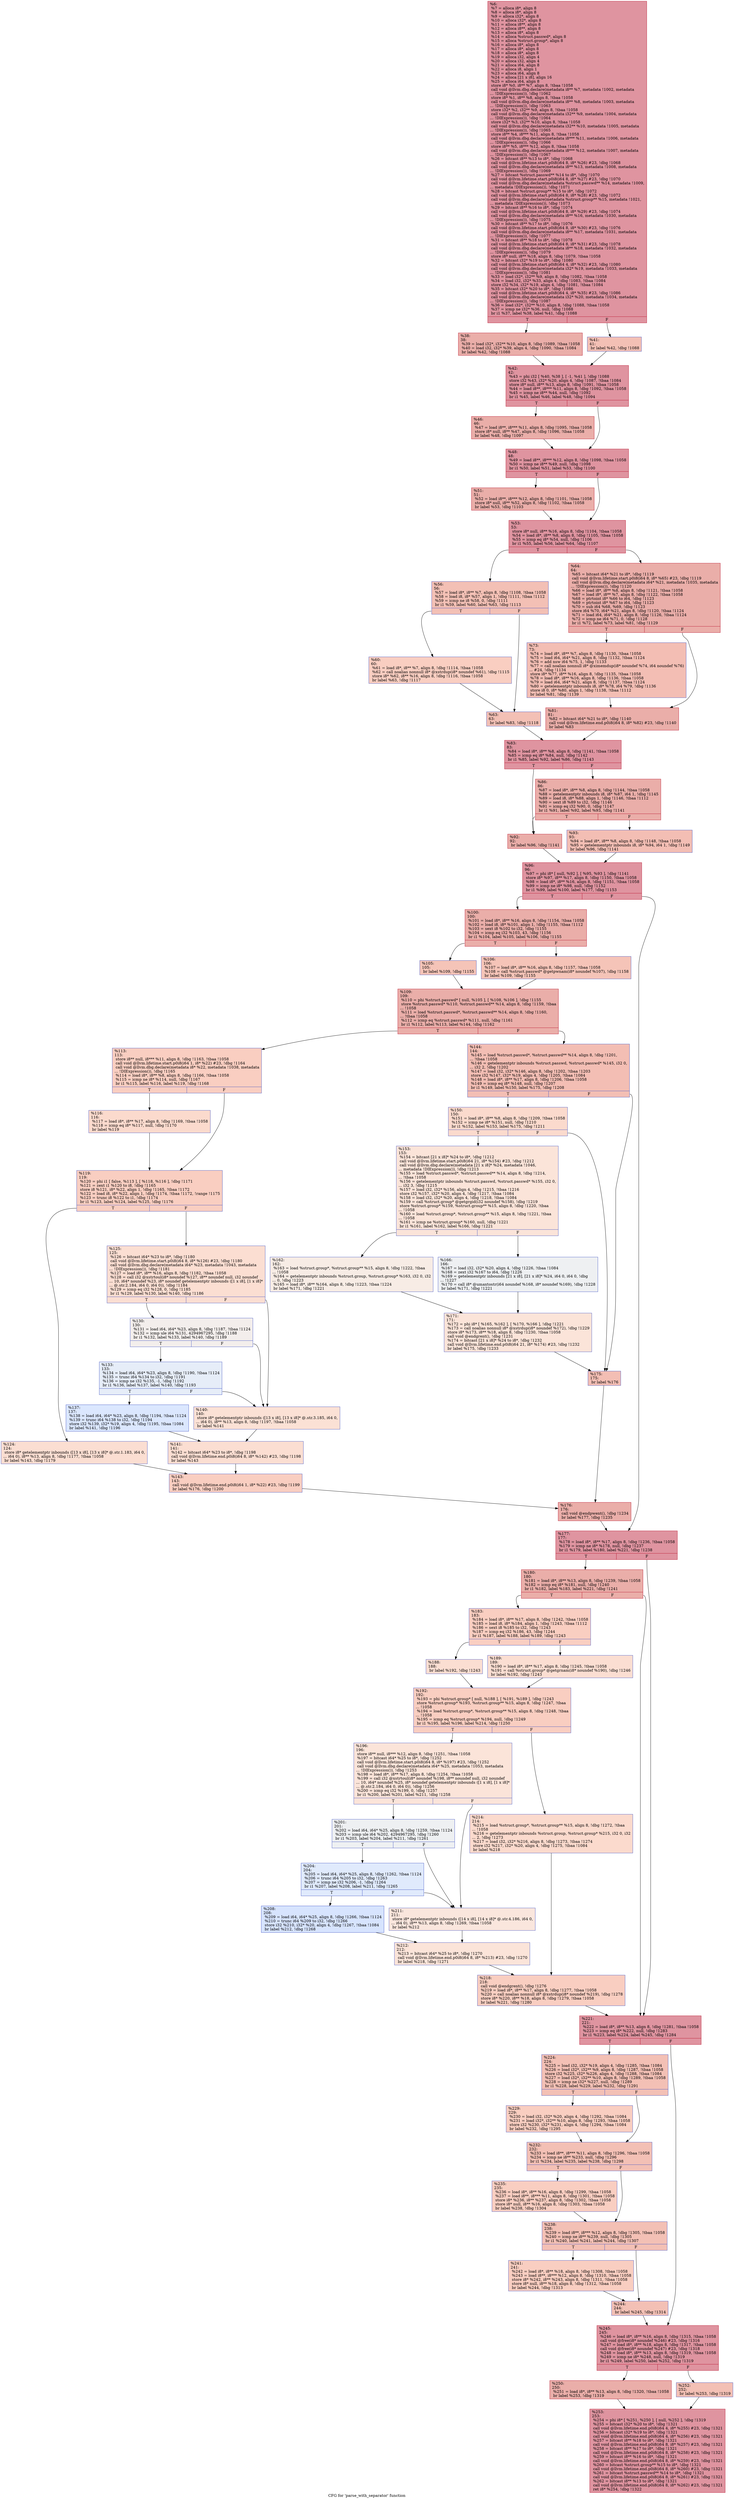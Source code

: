digraph "CFG for 'parse_with_separator' function" {
	label="CFG for 'parse_with_separator' function";

	Node0x231b020 [shape=record,color="#b70d28ff", style=filled, fillcolor="#b70d2870",label="{%6:\l  %7 = alloca i8*, align 8\l  %8 = alloca i8*, align 8\l  %9 = alloca i32*, align 8\l  %10 = alloca i32*, align 8\l  %11 = alloca i8**, align 8\l  %12 = alloca i8**, align 8\l  %13 = alloca i8*, align 8\l  %14 = alloca %struct.passwd*, align 8\l  %15 = alloca %struct.group*, align 8\l  %16 = alloca i8*, align 8\l  %17 = alloca i8*, align 8\l  %18 = alloca i8*, align 8\l  %19 = alloca i32, align 4\l  %20 = alloca i32, align 4\l  %21 = alloca i64, align 8\l  %22 = alloca i8, align 1\l  %23 = alloca i64, align 8\l  %24 = alloca [21 x i8], align 16\l  %25 = alloca i64, align 8\l  store i8* %0, i8** %7, align 8, !tbaa !1058\l  call void @llvm.dbg.declare(metadata i8** %7, metadata !1002, metadata\l... !DIExpression()), !dbg !1062\l  store i8* %1, i8** %8, align 8, !tbaa !1058\l  call void @llvm.dbg.declare(metadata i8** %8, metadata !1003, metadata\l... !DIExpression()), !dbg !1063\l  store i32* %2, i32** %9, align 8, !tbaa !1058\l  call void @llvm.dbg.declare(metadata i32** %9, metadata !1004, metadata\l... !DIExpression()), !dbg !1064\l  store i32* %3, i32** %10, align 8, !tbaa !1058\l  call void @llvm.dbg.declare(metadata i32** %10, metadata !1005, metadata\l... !DIExpression()), !dbg !1065\l  store i8** %4, i8*** %11, align 8, !tbaa !1058\l  call void @llvm.dbg.declare(metadata i8*** %11, metadata !1006, metadata\l... !DIExpression()), !dbg !1066\l  store i8** %5, i8*** %12, align 8, !tbaa !1058\l  call void @llvm.dbg.declare(metadata i8*** %12, metadata !1007, metadata\l... !DIExpression()), !dbg !1067\l  %26 = bitcast i8** %13 to i8*, !dbg !1068\l  call void @llvm.lifetime.start.p0i8(i64 8, i8* %26) #23, !dbg !1068\l  call void @llvm.dbg.declare(metadata i8** %13, metadata !1008, metadata\l... !DIExpression()), !dbg !1069\l  %27 = bitcast %struct.passwd** %14 to i8*, !dbg !1070\l  call void @llvm.lifetime.start.p0i8(i64 8, i8* %27) #23, !dbg !1070\l  call void @llvm.dbg.declare(metadata %struct.passwd** %14, metadata !1009,\l... metadata !DIExpression()), !dbg !1071\l  %28 = bitcast %struct.group** %15 to i8*, !dbg !1072\l  call void @llvm.lifetime.start.p0i8(i64 8, i8* %28) #23, !dbg !1072\l  call void @llvm.dbg.declare(metadata %struct.group** %15, metadata !1021,\l... metadata !DIExpression()), !dbg !1073\l  %29 = bitcast i8** %16 to i8*, !dbg !1074\l  call void @llvm.lifetime.start.p0i8(i64 8, i8* %29) #23, !dbg !1074\l  call void @llvm.dbg.declare(metadata i8** %16, metadata !1030, metadata\l... !DIExpression()), !dbg !1075\l  %30 = bitcast i8** %17 to i8*, !dbg !1076\l  call void @llvm.lifetime.start.p0i8(i64 8, i8* %30) #23, !dbg !1076\l  call void @llvm.dbg.declare(metadata i8** %17, metadata !1031, metadata\l... !DIExpression()), !dbg !1077\l  %31 = bitcast i8** %18 to i8*, !dbg !1078\l  call void @llvm.lifetime.start.p0i8(i64 8, i8* %31) #23, !dbg !1078\l  call void @llvm.dbg.declare(metadata i8** %18, metadata !1032, metadata\l... !DIExpression()), !dbg !1079\l  store i8* null, i8** %18, align 8, !dbg !1079, !tbaa !1058\l  %32 = bitcast i32* %19 to i8*, !dbg !1080\l  call void @llvm.lifetime.start.p0i8(i64 4, i8* %32) #23, !dbg !1080\l  call void @llvm.dbg.declare(metadata i32* %19, metadata !1033, metadata\l... !DIExpression()), !dbg !1081\l  %33 = load i32*, i32** %9, align 8, !dbg !1082, !tbaa !1058\l  %34 = load i32, i32* %33, align 4, !dbg !1083, !tbaa !1084\l  store i32 %34, i32* %19, align 4, !dbg !1081, !tbaa !1084\l  %35 = bitcast i32* %20 to i8*, !dbg !1086\l  call void @llvm.lifetime.start.p0i8(i64 4, i8* %35) #23, !dbg !1086\l  call void @llvm.dbg.declare(metadata i32* %20, metadata !1034, metadata\l... !DIExpression()), !dbg !1087\l  %36 = load i32*, i32** %10, align 8, !dbg !1088, !tbaa !1058\l  %37 = icmp ne i32* %36, null, !dbg !1088\l  br i1 %37, label %38, label %41, !dbg !1088\l|{<s0>T|<s1>F}}"];
	Node0x231b020:s0 -> Node0x231b0b0;
	Node0x231b020:s1 -> Node0x231b100;
	Node0x231b0b0 [shape=record,color="#b70d28ff", style=filled, fillcolor="#d0473d70",label="{%38:\l38:                                               \l  %39 = load i32*, i32** %10, align 8, !dbg !1089, !tbaa !1058\l  %40 = load i32, i32* %39, align 4, !dbg !1090, !tbaa !1084\l  br label %42, !dbg !1088\l}"];
	Node0x231b0b0 -> Node0x231b150;
	Node0x231b100 [shape=record,color="#3d50c3ff", style=filled, fillcolor="#e5705870",label="{%41:\l41:                                               \l  br label %42, !dbg !1088\l}"];
	Node0x231b100 -> Node0x231b150;
	Node0x231b150 [shape=record,color="#b70d28ff", style=filled, fillcolor="#b70d2870",label="{%42:\l42:                                               \l  %43 = phi i32 [ %40, %38 ], [ -1, %41 ], !dbg !1088\l  store i32 %43, i32* %20, align 4, !dbg !1087, !tbaa !1084\l  store i8* null, i8** %13, align 8, !dbg !1091, !tbaa !1058\l  %44 = load i8**, i8*** %11, align 8, !dbg !1092, !tbaa !1058\l  %45 = icmp ne i8** %44, null, !dbg !1092\l  br i1 %45, label %46, label %48, !dbg !1094\l|{<s0>T|<s1>F}}"];
	Node0x231b150:s0 -> Node0x231b1a0;
	Node0x231b150:s1 -> Node0x231b1f0;
	Node0x231b1a0 [shape=record,color="#b70d28ff", style=filled, fillcolor="#d0473d70",label="{%46:\l46:                                               \l  %47 = load i8**, i8*** %11, align 8, !dbg !1095, !tbaa !1058\l  store i8* null, i8** %47, align 8, !dbg !1096, !tbaa !1058\l  br label %48, !dbg !1097\l}"];
	Node0x231b1a0 -> Node0x231b1f0;
	Node0x231b1f0 [shape=record,color="#b70d28ff", style=filled, fillcolor="#b70d2870",label="{%48:\l48:                                               \l  %49 = load i8**, i8*** %12, align 8, !dbg !1098, !tbaa !1058\l  %50 = icmp ne i8** %49, null, !dbg !1098\l  br i1 %50, label %51, label %53, !dbg !1100\l|{<s0>T|<s1>F}}"];
	Node0x231b1f0:s0 -> Node0x231b240;
	Node0x231b1f0:s1 -> Node0x231b290;
	Node0x231b240 [shape=record,color="#b70d28ff", style=filled, fillcolor="#d0473d70",label="{%51:\l51:                                               \l  %52 = load i8**, i8*** %12, align 8, !dbg !1101, !tbaa !1058\l  store i8* null, i8** %52, align 8, !dbg !1102, !tbaa !1058\l  br label %53, !dbg !1103\l}"];
	Node0x231b240 -> Node0x231b290;
	Node0x231b290 [shape=record,color="#b70d28ff", style=filled, fillcolor="#b70d2870",label="{%53:\l53:                                               \l  store i8* null, i8** %16, align 8, !dbg !1104, !tbaa !1058\l  %54 = load i8*, i8** %8, align 8, !dbg !1105, !tbaa !1058\l  %55 = icmp eq i8* %54, null, !dbg !1106\l  br i1 %55, label %56, label %64, !dbg !1107\l|{<s0>T|<s1>F}}"];
	Node0x231b290:s0 -> Node0x231b2e0;
	Node0x231b290:s1 -> Node0x231b3d0;
	Node0x231b2e0 [shape=record,color="#3d50c3ff", style=filled, fillcolor="#e5705870",label="{%56:\l56:                                               \l  %57 = load i8*, i8** %7, align 8, !dbg !1108, !tbaa !1058\l  %58 = load i8, i8* %57, align 1, !dbg !1111, !tbaa !1112\l  %59 = icmp ne i8 %58, 0, !dbg !1111\l  br i1 %59, label %60, label %63, !dbg !1113\l|{<s0>T|<s1>F}}"];
	Node0x231b2e0:s0 -> Node0x231b330;
	Node0x231b2e0:s1 -> Node0x231b380;
	Node0x231b330 [shape=record,color="#3d50c3ff", style=filled, fillcolor="#f2907270",label="{%60:\l60:                                               \l  %61 = load i8*, i8** %7, align 8, !dbg !1114, !tbaa !1058\l  %62 = call noalias nonnull i8* @xstrdup(i8* noundef %61), !dbg !1115\l  store i8* %62, i8** %16, align 8, !dbg !1116, !tbaa !1058\l  br label %63, !dbg !1117\l}"];
	Node0x231b330 -> Node0x231b380;
	Node0x231b380 [shape=record,color="#3d50c3ff", style=filled, fillcolor="#e5705870",label="{%63:\l63:                                               \l  br label %83, !dbg !1118\l}"];
	Node0x231b380 -> Node0x231b4c0;
	Node0x231b3d0 [shape=record,color="#b70d28ff", style=filled, fillcolor="#d0473d70",label="{%64:\l64:                                               \l  %65 = bitcast i64* %21 to i8*, !dbg !1119\l  call void @llvm.lifetime.start.p0i8(i64 8, i8* %65) #23, !dbg !1119\l  call void @llvm.dbg.declare(metadata i64* %21, metadata !1035, metadata\l... !DIExpression()), !dbg !1120\l  %66 = load i8*, i8** %8, align 8, !dbg !1121, !tbaa !1058\l  %67 = load i8*, i8** %7, align 8, !dbg !1122, !tbaa !1058\l  %68 = ptrtoint i8* %66 to i64, !dbg !1123\l  %69 = ptrtoint i8* %67 to i64, !dbg !1123\l  %70 = sub i64 %68, %69, !dbg !1123\l  store i64 %70, i64* %21, align 8, !dbg !1120, !tbaa !1124\l  %71 = load i64, i64* %21, align 8, !dbg !1126, !tbaa !1124\l  %72 = icmp ne i64 %71, 0, !dbg !1128\l  br i1 %72, label %73, label %81, !dbg !1129\l|{<s0>T|<s1>F}}"];
	Node0x231b3d0:s0 -> Node0x231b420;
	Node0x231b3d0:s1 -> Node0x231b470;
	Node0x231b420 [shape=record,color="#3d50c3ff", style=filled, fillcolor="#e36c5570",label="{%73:\l73:                                               \l  %74 = load i8*, i8** %7, align 8, !dbg !1130, !tbaa !1058\l  %75 = load i64, i64* %21, align 8, !dbg !1132, !tbaa !1124\l  %76 = add nsw i64 %75, 1, !dbg !1133\l  %77 = call noalias nonnull i8* @ximemdup(i8* noundef %74, i64 noundef %76)\l... #24, !dbg !1134\l  store i8* %77, i8** %16, align 8, !dbg !1135, !tbaa !1058\l  %78 = load i8*, i8** %16, align 8, !dbg !1136, !tbaa !1058\l  %79 = load i64, i64* %21, align 8, !dbg !1137, !tbaa !1124\l  %80 = getelementptr inbounds i8, i8* %78, i64 %79, !dbg !1136\l  store i8 0, i8* %80, align 1, !dbg !1138, !tbaa !1112\l  br label %81, !dbg !1139\l}"];
	Node0x231b420 -> Node0x231b470;
	Node0x231b470 [shape=record,color="#b70d28ff", style=filled, fillcolor="#d0473d70",label="{%81:\l81:                                               \l  %82 = bitcast i64* %21 to i8*, !dbg !1140\l  call void @llvm.lifetime.end.p0i8(i64 8, i8* %82) #23, !dbg !1140\l  br label %83\l}"];
	Node0x231b470 -> Node0x231b4c0;
	Node0x231b4c0 [shape=record,color="#b70d28ff", style=filled, fillcolor="#b70d2870",label="{%83:\l83:                                               \l  %84 = load i8*, i8** %8, align 8, !dbg !1141, !tbaa !1058\l  %85 = icmp eq i8* %84, null, !dbg !1142\l  br i1 %85, label %92, label %86, !dbg !1143\l|{<s0>T|<s1>F}}"];
	Node0x231b4c0:s0 -> Node0x231b560;
	Node0x231b4c0:s1 -> Node0x231b510;
	Node0x231b510 [shape=record,color="#b70d28ff", style=filled, fillcolor="#d0473d70",label="{%86:\l86:                                               \l  %87 = load i8*, i8** %8, align 8, !dbg !1144, !tbaa !1058\l  %88 = getelementptr inbounds i8, i8* %87, i64 1, !dbg !1145\l  %89 = load i8, i8* %88, align 1, !dbg !1146, !tbaa !1112\l  %90 = sext i8 %89 to i32, !dbg !1146\l  %91 = icmp eq i32 %90, 0, !dbg !1147\l  br i1 %91, label %92, label %93, !dbg !1141\l|{<s0>T|<s1>F}}"];
	Node0x231b510:s0 -> Node0x231b560;
	Node0x231b510:s1 -> Node0x231b5b0;
	Node0x231b560 [shape=record,color="#b70d28ff", style=filled, fillcolor="#d0473d70",label="{%92:\l92:                                               \l  br label %96, !dbg !1141\l}"];
	Node0x231b560 -> Node0x231b600;
	Node0x231b5b0 [shape=record,color="#3d50c3ff", style=filled, fillcolor="#e36c5570",label="{%93:\l93:                                               \l  %94 = load i8*, i8** %8, align 8, !dbg !1148, !tbaa !1058\l  %95 = getelementptr inbounds i8, i8* %94, i64 1, !dbg !1149\l  br label %96, !dbg !1141\l}"];
	Node0x231b5b0 -> Node0x231b600;
	Node0x231b600 [shape=record,color="#b70d28ff", style=filled, fillcolor="#b70d2870",label="{%96:\l96:                                               \l  %97 = phi i8* [ null, %92 ], [ %95, %93 ], !dbg !1141\l  store i8* %97, i8** %17, align 8, !dbg !1150, !tbaa !1058\l  %98 = load i8*, i8** %16, align 8, !dbg !1151, !tbaa !1058\l  %99 = icmp ne i8* %98, null, !dbg !1152\l  br i1 %99, label %100, label %177, !dbg !1153\l|{<s0>T|<s1>F}}"];
	Node0x231b600:s0 -> Node0x231b650;
	Node0x231b600:s1 -> Node0x231bd80;
	Node0x231b650 [shape=record,color="#b70d28ff", style=filled, fillcolor="#d0473d70",label="{%100:\l100:                                              \l  %101 = load i8*, i8** %16, align 8, !dbg !1154, !tbaa !1058\l  %102 = load i8, i8* %101, align 1, !dbg !1155, !tbaa !1112\l  %103 = sext i8 %102 to i32, !dbg !1155\l  %104 = icmp eq i32 %103, 43, !dbg !1156\l  br i1 %104, label %105, label %106, !dbg !1155\l|{<s0>T|<s1>F}}"];
	Node0x231b650:s0 -> Node0x231b6a0;
	Node0x231b650:s1 -> Node0x231b6f0;
	Node0x231b6a0 [shape=record,color="#3d50c3ff", style=filled, fillcolor="#e97a5f70",label="{%105:\l105:                                              \l  br label %109, !dbg !1155\l}"];
	Node0x231b6a0 -> Node0x231b740;
	Node0x231b6f0 [shape=record,color="#3d50c3ff", style=filled, fillcolor="#e97a5f70",label="{%106:\l106:                                              \l  %107 = load i8*, i8** %16, align 8, !dbg !1157, !tbaa !1058\l  %108 = call %struct.passwd* @getpwnam(i8* noundef %107), !dbg !1158\l  br label %109, !dbg !1155\l}"];
	Node0x231b6f0 -> Node0x231b740;
	Node0x231b740 [shape=record,color="#b70d28ff", style=filled, fillcolor="#d0473d70",label="{%109:\l109:                                              \l  %110 = phi %struct.passwd* [ null, %105 ], [ %108, %106 ], !dbg !1155\l  store %struct.passwd* %110, %struct.passwd** %14, align 8, !dbg !1159, !tbaa\l... !1058\l  %111 = load %struct.passwd*, %struct.passwd** %14, align 8, !dbg !1160,\l... !tbaa !1058\l  %112 = icmp eq %struct.passwd* %111, null, !dbg !1161\l  br i1 %112, label %113, label %144, !dbg !1162\l|{<s0>T|<s1>F}}"];
	Node0x231b740:s0 -> Node0x231b790;
	Node0x231b740:s1 -> Node0x231bb00;
	Node0x231b790 [shape=record,color="#3d50c3ff", style=filled, fillcolor="#f2907270",label="{%113:\l113:                                              \l  store i8** null, i8*** %11, align 8, !dbg !1163, !tbaa !1058\l  call void @llvm.lifetime.start.p0i8(i64 1, i8* %22) #23, !dbg !1164\l  call void @llvm.dbg.declare(metadata i8* %22, metadata !1038, metadata\l... !DIExpression()), !dbg !1165\l  %114 = load i8*, i8** %8, align 8, !dbg !1166, !tbaa !1058\l  %115 = icmp ne i8* %114, null, !dbg !1167\l  br i1 %115, label %116, label %119, !dbg !1168\l|{<s0>T|<s1>F}}"];
	Node0x231b790:s0 -> Node0x231b7e0;
	Node0x231b790:s1 -> Node0x231b830;
	Node0x231b7e0 [shape=record,color="#3d50c3ff", style=filled, fillcolor="#f7ac8e70",label="{%116:\l116:                                              \l  %117 = load i8*, i8** %17, align 8, !dbg !1169, !tbaa !1058\l  %118 = icmp eq i8* %117, null, !dbg !1170\l  br label %119\l}"];
	Node0x231b7e0 -> Node0x231b830;
	Node0x231b830 [shape=record,color="#3d50c3ff", style=filled, fillcolor="#f2907270",label="{%119:\l119:                                              \l  %120 = phi i1 [ false, %113 ], [ %118, %116 ], !dbg !1171\l  %121 = zext i1 %120 to i8, !dbg !1165\l  store i8 %121, i8* %22, align 1, !dbg !1165, !tbaa !1172\l  %122 = load i8, i8* %22, align 1, !dbg !1174, !tbaa !1172, !range !1175\l  %123 = trunc i8 %122 to i1, !dbg !1174\l  br i1 %123, label %124, label %125, !dbg !1176\l|{<s0>T|<s1>F}}"];
	Node0x231b830:s0 -> Node0x231b880;
	Node0x231b830:s1 -> Node0x231b8d0;
	Node0x231b880 [shape=record,color="#3d50c3ff", style=filled, fillcolor="#f7b59970",label="{%124:\l124:                                              \l  store i8* getelementptr inbounds ([13 x i8], [13 x i8]* @.str.1.183, i64 0,\l... i64 0), i8** %13, align 8, !dbg !1177, !tbaa !1058\l  br label %143, !dbg !1179\l}"];
	Node0x231b880 -> Node0x231bab0;
	Node0x231b8d0 [shape=record,color="#3d50c3ff", style=filled, fillcolor="#f7b59970",label="{%125:\l125:                                              \l  %126 = bitcast i64* %23 to i8*, !dbg !1180\l  call void @llvm.lifetime.start.p0i8(i64 8, i8* %126) #23, !dbg !1180\l  call void @llvm.dbg.declare(metadata i64* %23, metadata !1043, metadata\l... !DIExpression()), !dbg !1181\l  %127 = load i8*, i8** %16, align 8, !dbg !1182, !tbaa !1058\l  %128 = call i32 @xstrtoul(i8* noundef %127, i8** noundef null, i32 noundef\l... 10, i64* noundef %23, i8* noundef getelementptr inbounds ([1 x i8], [1 x i8]*\l... @.str.2.184, i64 0, i64 0)), !dbg !1184\l  %129 = icmp eq i32 %128, 0, !dbg !1185\l  br i1 %129, label %130, label %140, !dbg !1186\l|{<s0>T|<s1>F}}"];
	Node0x231b8d0:s0 -> Node0x231b920;
	Node0x231b8d0:s1 -> Node0x231ba10;
	Node0x231b920 [shape=record,color="#3d50c3ff", style=filled, fillcolor="#e3d9d370",label="{%130:\l130:                                              \l  %131 = load i64, i64* %23, align 8, !dbg !1187, !tbaa !1124\l  %132 = icmp ule i64 %131, 4294967295, !dbg !1188\l  br i1 %132, label %133, label %140, !dbg !1189\l|{<s0>T|<s1>F}}"];
	Node0x231b920:s0 -> Node0x231b970;
	Node0x231b920:s1 -> Node0x231ba10;
	Node0x231b970 [shape=record,color="#3d50c3ff", style=filled, fillcolor="#c7d7f070",label="{%133:\l133:                                              \l  %134 = load i64, i64* %23, align 8, !dbg !1190, !tbaa !1124\l  %135 = trunc i64 %134 to i32, !dbg !1191\l  %136 = icmp ne i32 %135, -1, !dbg !1192\l  br i1 %136, label %137, label %140, !dbg !1193\l|{<s0>T|<s1>F}}"];
	Node0x231b970:s0 -> Node0x231b9c0;
	Node0x231b970:s1 -> Node0x231ba10;
	Node0x231b9c0 [shape=record,color="#3d50c3ff", style=filled, fillcolor="#aec9fc70",label="{%137:\l137:                                              \l  %138 = load i64, i64* %23, align 8, !dbg !1194, !tbaa !1124\l  %139 = trunc i64 %138 to i32, !dbg !1194\l  store i32 %139, i32* %19, align 4, !dbg !1195, !tbaa !1084\l  br label %141, !dbg !1196\l}"];
	Node0x231b9c0 -> Node0x231ba60;
	Node0x231ba10 [shape=record,color="#3d50c3ff", style=filled, fillcolor="#f7bca170",label="{%140:\l140:                                              \l  store i8* getelementptr inbounds ([13 x i8], [13 x i8]* @.str.3.185, i64 0,\l... i64 0), i8** %13, align 8, !dbg !1197, !tbaa !1058\l  br label %141\l}"];
	Node0x231ba10 -> Node0x231ba60;
	Node0x231ba60 [shape=record,color="#3d50c3ff", style=filled, fillcolor="#f7b59970",label="{%141:\l141:                                              \l  %142 = bitcast i64* %23 to i8*, !dbg !1198\l  call void @llvm.lifetime.end.p0i8(i64 8, i8* %142) #23, !dbg !1198\l  br label %143\l}"];
	Node0x231ba60 -> Node0x231bab0;
	Node0x231bab0 [shape=record,color="#3d50c3ff", style=filled, fillcolor="#f2907270",label="{%143:\l143:                                              \l  call void @llvm.lifetime.end.p0i8(i64 1, i8* %22) #23, !dbg !1199\l  br label %176, !dbg !1200\l}"];
	Node0x231bab0 -> Node0x231bd30;
	Node0x231bb00 [shape=record,color="#3d50c3ff", style=filled, fillcolor="#e36c5570",label="{%144:\l144:                                              \l  %145 = load %struct.passwd*, %struct.passwd** %14, align 8, !dbg !1201,\l... !tbaa !1058\l  %146 = getelementptr inbounds %struct.passwd, %struct.passwd* %145, i32 0,\l... i32 2, !dbg !1202\l  %147 = load i32, i32* %146, align 8, !dbg !1202, !tbaa !1203\l  store i32 %147, i32* %19, align 4, !dbg !1205, !tbaa !1084\l  %148 = load i8*, i8** %17, align 8, !dbg !1206, !tbaa !1058\l  %149 = icmp eq i8* %148, null, !dbg !1207\l  br i1 %149, label %150, label %175, !dbg !1208\l|{<s0>T|<s1>F}}"];
	Node0x231bb00:s0 -> Node0x231bb50;
	Node0x231bb00:s1 -> Node0x231bce0;
	Node0x231bb50 [shape=record,color="#3d50c3ff", style=filled, fillcolor="#f7ac8e70",label="{%150:\l150:                                              \l  %151 = load i8*, i8** %8, align 8, !dbg !1209, !tbaa !1058\l  %152 = icmp ne i8* %151, null, !dbg !1210\l  br i1 %152, label %153, label %175, !dbg !1211\l|{<s0>T|<s1>F}}"];
	Node0x231bb50:s0 -> Node0x231bba0;
	Node0x231bb50:s1 -> Node0x231bce0;
	Node0x231bba0 [shape=record,color="#3d50c3ff", style=filled, fillcolor="#f5c1a970",label="{%153:\l153:                                              \l  %154 = bitcast [21 x i8]* %24 to i8*, !dbg !1212\l  call void @llvm.lifetime.start.p0i8(i64 21, i8* %154) #23, !dbg !1212\l  call void @llvm.dbg.declare(metadata [21 x i8]* %24, metadata !1046,\l... metadata !DIExpression()), !dbg !1213\l  %155 = load %struct.passwd*, %struct.passwd** %14, align 8, !dbg !1214,\l... !tbaa !1058\l  %156 = getelementptr inbounds %struct.passwd, %struct.passwd* %155, i32 0,\l... i32 3, !dbg !1215\l  %157 = load i32, i32* %156, align 4, !dbg !1215, !tbaa !1216\l  store i32 %157, i32* %20, align 4, !dbg !1217, !tbaa !1084\l  %158 = load i32, i32* %20, align 4, !dbg !1218, !tbaa !1084\l  %159 = call %struct.group* @getgrgid(i32 noundef %158), !dbg !1219\l  store %struct.group* %159, %struct.group** %15, align 8, !dbg !1220, !tbaa\l... !1058\l  %160 = load %struct.group*, %struct.group** %15, align 8, !dbg !1221, !tbaa\l... !1058\l  %161 = icmp ne %struct.group* %160, null, !dbg !1221\l  br i1 %161, label %162, label %166, !dbg !1221\l|{<s0>T|<s1>F}}"];
	Node0x231bba0:s0 -> Node0x231bbf0;
	Node0x231bba0:s1 -> Node0x231bc40;
	Node0x231bbf0 [shape=record,color="#3d50c3ff", style=filled, fillcolor="#ecd3c570",label="{%162:\l162:                                              \l  %163 = load %struct.group*, %struct.group** %15, align 8, !dbg !1222, !tbaa\l... !1058\l  %164 = getelementptr inbounds %struct.group, %struct.group* %163, i32 0, i32\l... 0, !dbg !1223\l  %165 = load i8*, i8** %164, align 8, !dbg !1223, !tbaa !1224\l  br label %171, !dbg !1221\l}"];
	Node0x231bbf0 -> Node0x231bc90;
	Node0x231bc40 [shape=record,color="#3d50c3ff", style=filled, fillcolor="#d9dce170",label="{%166:\l166:                                              \l  %167 = load i32, i32* %20, align 4, !dbg !1226, !tbaa !1084\l  %168 = zext i32 %167 to i64, !dbg !1226\l  %169 = getelementptr inbounds [21 x i8], [21 x i8]* %24, i64 0, i64 0, !dbg\l... !1227\l  %170 = call i8* @umaxtostr(i64 noundef %168, i8* noundef %169), !dbg !1228\l  br label %171, !dbg !1221\l}"];
	Node0x231bc40 -> Node0x231bc90;
	Node0x231bc90 [shape=record,color="#3d50c3ff", style=filled, fillcolor="#f5c1a970",label="{%171:\l171:                                              \l  %172 = phi i8* [ %165, %162 ], [ %170, %166 ], !dbg !1221\l  %173 = call noalias nonnull i8* @xstrdup(i8* noundef %172), !dbg !1229\l  store i8* %173, i8** %18, align 8, !dbg !1230, !tbaa !1058\l  call void @endgrent(), !dbg !1231\l  %174 = bitcast [21 x i8]* %24 to i8*, !dbg !1232\l  call void @llvm.lifetime.end.p0i8(i64 21, i8* %174) #23, !dbg !1232\l  br label %175, !dbg !1233\l}"];
	Node0x231bc90 -> Node0x231bce0;
	Node0x231bce0 [shape=record,color="#3d50c3ff", style=filled, fillcolor="#e36c5570",label="{%175:\l175:                                              \l  br label %176\l}"];
	Node0x231bce0 -> Node0x231bd30;
	Node0x231bd30 [shape=record,color="#b70d28ff", style=filled, fillcolor="#d0473d70",label="{%176:\l176:                                              \l  call void @endpwent(), !dbg !1234\l  br label %177, !dbg !1235\l}"];
	Node0x231bd30 -> Node0x231bd80;
	Node0x231bd80 [shape=record,color="#b70d28ff", style=filled, fillcolor="#b70d2870",label="{%177:\l177:                                              \l  %178 = load i8*, i8** %17, align 8, !dbg !1236, !tbaa !1058\l  %179 = icmp ne i8* %178, null, !dbg !1237\l  br i1 %179, label %180, label %221, !dbg !1238\l|{<s0>T|<s1>F}}"];
	Node0x231bd80:s0 -> Node0x231bdd0;
	Node0x231bd80:s1 -> Node0x231c1e0;
	Node0x231bdd0 [shape=record,color="#b70d28ff", style=filled, fillcolor="#d0473d70",label="{%180:\l180:                                              \l  %181 = load i8*, i8** %13, align 8, !dbg !1239, !tbaa !1058\l  %182 = icmp eq i8* %181, null, !dbg !1240\l  br i1 %182, label %183, label %221, !dbg !1241\l|{<s0>T|<s1>F}}"];
	Node0x231bdd0:s0 -> Node0x231be20;
	Node0x231bdd0:s1 -> Node0x231c1e0;
	Node0x231be20 [shape=record,color="#3d50c3ff", style=filled, fillcolor="#f2907270",label="{%183:\l183:                                              \l  %184 = load i8*, i8** %17, align 8, !dbg !1242, !tbaa !1058\l  %185 = load i8, i8* %184, align 1, !dbg !1243, !tbaa !1112\l  %186 = sext i8 %185 to i32, !dbg !1243\l  %187 = icmp eq i32 %186, 43, !dbg !1244\l  br i1 %187, label %188, label %189, !dbg !1243\l|{<s0>T|<s1>F}}"];
	Node0x231be20:s0 -> Node0x231be70;
	Node0x231be20:s1 -> Node0x231bec0;
	Node0x231be70 [shape=record,color="#3d50c3ff", style=filled, fillcolor="#f7b59970",label="{%188:\l188:                                              \l  br label %192, !dbg !1243\l}"];
	Node0x231be70 -> Node0x231bf10;
	Node0x231bec0 [shape=record,color="#3d50c3ff", style=filled, fillcolor="#f7b59970",label="{%189:\l189:                                              \l  %190 = load i8*, i8** %17, align 8, !dbg !1245, !tbaa !1058\l  %191 = call %struct.group* @getgrnam(i8* noundef %190), !dbg !1246\l  br label %192, !dbg !1243\l}"];
	Node0x231bec0 -> Node0x231bf10;
	Node0x231bf10 [shape=record,color="#3d50c3ff", style=filled, fillcolor="#f2907270",label="{%192:\l192:                                              \l  %193 = phi %struct.group* [ null, %188 ], [ %191, %189 ], !dbg !1243\l  store %struct.group* %193, %struct.group** %15, align 8, !dbg !1247, !tbaa\l... !1058\l  %194 = load %struct.group*, %struct.group** %15, align 8, !dbg !1248, !tbaa\l... !1058\l  %195 = icmp eq %struct.group* %194, null, !dbg !1249\l  br i1 %195, label %196, label %214, !dbg !1250\l|{<s0>T|<s1>F}}"];
	Node0x231bf10:s0 -> Node0x231bf60;
	Node0x231bf10:s1 -> Node0x231c140;
	Node0x231bf60 [shape=record,color="#3d50c3ff", style=filled, fillcolor="#f5c1a970",label="{%196:\l196:                                              \l  store i8** null, i8*** %12, align 8, !dbg !1251, !tbaa !1058\l  %197 = bitcast i64* %25 to i8*, !dbg !1252\l  call void @llvm.lifetime.start.p0i8(i64 8, i8* %197) #23, !dbg !1252\l  call void @llvm.dbg.declare(metadata i64* %25, metadata !1053, metadata\l... !DIExpression()), !dbg !1253\l  %198 = load i8*, i8** %17, align 8, !dbg !1254, !tbaa !1058\l  %199 = call i32 @xstrtoul(i8* noundef %198, i8** noundef null, i32 noundef\l... 10, i64* noundef %25, i8* noundef getelementptr inbounds ([1 x i8], [1 x i8]*\l... @.str.2.184, i64 0, i64 0)), !dbg !1256\l  %200 = icmp eq i32 %199, 0, !dbg !1257\l  br i1 %200, label %201, label %211, !dbg !1258\l|{<s0>T|<s1>F}}"];
	Node0x231bf60:s0 -> Node0x231bfb0;
	Node0x231bf60:s1 -> Node0x231c0a0;
	Node0x231bfb0 [shape=record,color="#3d50c3ff", style=filled, fillcolor="#d9dce170",label="{%201:\l201:                                              \l  %202 = load i64, i64* %25, align 8, !dbg !1259, !tbaa !1124\l  %203 = icmp ule i64 %202, 4294967295, !dbg !1260\l  br i1 %203, label %204, label %211, !dbg !1261\l|{<s0>T|<s1>F}}"];
	Node0x231bfb0:s0 -> Node0x231c000;
	Node0x231bfb0:s1 -> Node0x231c0a0;
	Node0x231c000 [shape=record,color="#3d50c3ff", style=filled, fillcolor="#b9d0f970",label="{%204:\l204:                                              \l  %205 = load i64, i64* %25, align 8, !dbg !1262, !tbaa !1124\l  %206 = trunc i64 %205 to i32, !dbg !1263\l  %207 = icmp ne i32 %206, -1, !dbg !1264\l  br i1 %207, label %208, label %211, !dbg !1265\l|{<s0>T|<s1>F}}"];
	Node0x231c000:s0 -> Node0x231c050;
	Node0x231c000:s1 -> Node0x231c0a0;
	Node0x231c050 [shape=record,color="#3d50c3ff", style=filled, fillcolor="#a5c3fe70",label="{%208:\l208:                                              \l  %209 = load i64, i64* %25, align 8, !dbg !1266, !tbaa !1124\l  %210 = trunc i64 %209 to i32, !dbg !1266\l  store i32 %210, i32* %20, align 4, !dbg !1267, !tbaa !1084\l  br label %212, !dbg !1268\l}"];
	Node0x231c050 -> Node0x231c0f0;
	Node0x231c0a0 [shape=record,color="#3d50c3ff", style=filled, fillcolor="#f3c7b170",label="{%211:\l211:                                              \l  store i8* getelementptr inbounds ([14 x i8], [14 x i8]* @.str.4.186, i64 0,\l... i64 0), i8** %13, align 8, !dbg !1269, !tbaa !1058\l  br label %212\l}"];
	Node0x231c0a0 -> Node0x231c0f0;
	Node0x231c0f0 [shape=record,color="#3d50c3ff", style=filled, fillcolor="#f5c1a970",label="{%212:\l212:                                              \l  %213 = bitcast i64* %25 to i8*, !dbg !1270\l  call void @llvm.lifetime.end.p0i8(i64 8, i8* %213) #23, !dbg !1270\l  br label %218, !dbg !1271\l}"];
	Node0x231c0f0 -> Node0x231c190;
	Node0x231c140 [shape=record,color="#3d50c3ff", style=filled, fillcolor="#f7ac8e70",label="{%214:\l214:                                              \l  %215 = load %struct.group*, %struct.group** %15, align 8, !dbg !1272, !tbaa\l... !1058\l  %216 = getelementptr inbounds %struct.group, %struct.group* %215, i32 0, i32\l... 2, !dbg !1273\l  %217 = load i32, i32* %216, align 8, !dbg !1273, !tbaa !1274\l  store i32 %217, i32* %20, align 4, !dbg !1275, !tbaa !1084\l  br label %218\l}"];
	Node0x231c140 -> Node0x231c190;
	Node0x231c190 [shape=record,color="#3d50c3ff", style=filled, fillcolor="#f2907270",label="{%218:\l218:                                              \l  call void @endgrent(), !dbg !1276\l  %219 = load i8*, i8** %17, align 8, !dbg !1277, !tbaa !1058\l  %220 = call noalias nonnull i8* @xstrdup(i8* noundef %219), !dbg !1278\l  store i8* %220, i8** %18, align 8, !dbg !1279, !tbaa !1058\l  br label %221, !dbg !1280\l}"];
	Node0x231c190 -> Node0x231c1e0;
	Node0x231c1e0 [shape=record,color="#b70d28ff", style=filled, fillcolor="#b70d2870",label="{%221:\l221:                                              \l  %222 = load i8*, i8** %13, align 8, !dbg !1281, !tbaa !1058\l  %223 = icmp eq i8* %222, null, !dbg !1283\l  br i1 %223, label %224, label %245, !dbg !1284\l|{<s0>T|<s1>F}}"];
	Node0x231c1e0:s0 -> Node0x231c230;
	Node0x231c1e0:s1 -> Node0x231c460;
	Node0x231c230 [shape=record,color="#3d50c3ff", style=filled, fillcolor="#e5705870",label="{%224:\l224:                                              \l  %225 = load i32, i32* %19, align 4, !dbg !1285, !tbaa !1084\l  %226 = load i32*, i32** %9, align 8, !dbg !1287, !tbaa !1058\l  store i32 %225, i32* %226, align 4, !dbg !1288, !tbaa !1084\l  %227 = load i32*, i32** %10, align 8, !dbg !1289, !tbaa !1058\l  %228 = icmp ne i32* %227, null, !dbg !1289\l  br i1 %228, label %229, label %232, !dbg !1291\l|{<s0>T|<s1>F}}"];
	Node0x231c230:s0 -> Node0x231c280;
	Node0x231c230:s1 -> Node0x231c2d0;
	Node0x231c280 [shape=record,color="#3d50c3ff", style=filled, fillcolor="#f2907270",label="{%229:\l229:                                              \l  %230 = load i32, i32* %20, align 4, !dbg !1292, !tbaa !1084\l  %231 = load i32*, i32** %10, align 8, !dbg !1293, !tbaa !1058\l  store i32 %230, i32* %231, align 4, !dbg !1294, !tbaa !1084\l  br label %232, !dbg !1295\l}"];
	Node0x231c280 -> Node0x231c2d0;
	Node0x231c2d0 [shape=record,color="#3d50c3ff", style=filled, fillcolor="#e5705870",label="{%232:\l232:                                              \l  %233 = load i8**, i8*** %11, align 8, !dbg !1296, !tbaa !1058\l  %234 = icmp ne i8** %233, null, !dbg !1296\l  br i1 %234, label %235, label %238, !dbg !1298\l|{<s0>T|<s1>F}}"];
	Node0x231c2d0:s0 -> Node0x231c320;
	Node0x231c2d0:s1 -> Node0x231c370;
	Node0x231c320 [shape=record,color="#3d50c3ff", style=filled, fillcolor="#f2907270",label="{%235:\l235:                                              \l  %236 = load i8*, i8** %16, align 8, !dbg !1299, !tbaa !1058\l  %237 = load i8**, i8*** %11, align 8, !dbg !1301, !tbaa !1058\l  store i8* %236, i8** %237, align 8, !dbg !1302, !tbaa !1058\l  store i8* null, i8** %16, align 8, !dbg !1303, !tbaa !1058\l  br label %238, !dbg !1304\l}"];
	Node0x231c320 -> Node0x231c370;
	Node0x231c370 [shape=record,color="#3d50c3ff", style=filled, fillcolor="#e5705870",label="{%238:\l238:                                              \l  %239 = load i8**, i8*** %12, align 8, !dbg !1305, !tbaa !1058\l  %240 = icmp ne i8** %239, null, !dbg !1305\l  br i1 %240, label %241, label %244, !dbg !1307\l|{<s0>T|<s1>F}}"];
	Node0x231c370:s0 -> Node0x231c3c0;
	Node0x231c370:s1 -> Node0x231c410;
	Node0x231c3c0 [shape=record,color="#3d50c3ff", style=filled, fillcolor="#f2907270",label="{%241:\l241:                                              \l  %242 = load i8*, i8** %18, align 8, !dbg !1308, !tbaa !1058\l  %243 = load i8**, i8*** %12, align 8, !dbg !1310, !tbaa !1058\l  store i8* %242, i8** %243, align 8, !dbg !1311, !tbaa !1058\l  store i8* null, i8** %18, align 8, !dbg !1312, !tbaa !1058\l  br label %244, !dbg !1313\l}"];
	Node0x231c3c0 -> Node0x231c410;
	Node0x231c410 [shape=record,color="#3d50c3ff", style=filled, fillcolor="#e5705870",label="{%244:\l244:                                              \l  br label %245, !dbg !1314\l}"];
	Node0x231c410 -> Node0x231c460;
	Node0x231c460 [shape=record,color="#b70d28ff", style=filled, fillcolor="#b70d2870",label="{%245:\l245:                                              \l  %246 = load i8*, i8** %16, align 8, !dbg !1315, !tbaa !1058\l  call void @free(i8* noundef %246) #23, !dbg !1316\l  %247 = load i8*, i8** %18, align 8, !dbg !1317, !tbaa !1058\l  call void @free(i8* noundef %247) #23, !dbg !1318\l  %248 = load i8*, i8** %13, align 8, !dbg !1319, !tbaa !1058\l  %249 = icmp ne i8* %248, null, !dbg !1319\l  br i1 %249, label %250, label %252, !dbg !1319\l|{<s0>T|<s1>F}}"];
	Node0x231c460:s0 -> Node0x231c4b0;
	Node0x231c460:s1 -> Node0x231c500;
	Node0x231c4b0 [shape=record,color="#b70d28ff", style=filled, fillcolor="#d0473d70",label="{%250:\l250:                                              \l  %251 = load i8*, i8** %13, align 8, !dbg !1320, !tbaa !1058\l  br label %253, !dbg !1319\l}"];
	Node0x231c4b0 -> Node0x231c550;
	Node0x231c500 [shape=record,color="#3d50c3ff", style=filled, fillcolor="#e5705870",label="{%252:\l252:                                              \l  br label %253, !dbg !1319\l}"];
	Node0x231c500 -> Node0x231c550;
	Node0x231c550 [shape=record,color="#b70d28ff", style=filled, fillcolor="#b70d2870",label="{%253:\l253:                                              \l  %254 = phi i8* [ %251, %250 ], [ null, %252 ], !dbg !1319\l  %255 = bitcast i32* %20 to i8*, !dbg !1321\l  call void @llvm.lifetime.end.p0i8(i64 4, i8* %255) #23, !dbg !1321\l  %256 = bitcast i32* %19 to i8*, !dbg !1321\l  call void @llvm.lifetime.end.p0i8(i64 4, i8* %256) #23, !dbg !1321\l  %257 = bitcast i8** %18 to i8*, !dbg !1321\l  call void @llvm.lifetime.end.p0i8(i64 8, i8* %257) #23, !dbg !1321\l  %258 = bitcast i8** %17 to i8*, !dbg !1321\l  call void @llvm.lifetime.end.p0i8(i64 8, i8* %258) #23, !dbg !1321\l  %259 = bitcast i8** %16 to i8*, !dbg !1321\l  call void @llvm.lifetime.end.p0i8(i64 8, i8* %259) #23, !dbg !1321\l  %260 = bitcast %struct.group** %15 to i8*, !dbg !1321\l  call void @llvm.lifetime.end.p0i8(i64 8, i8* %260) #23, !dbg !1321\l  %261 = bitcast %struct.passwd** %14 to i8*, !dbg !1321\l  call void @llvm.lifetime.end.p0i8(i64 8, i8* %261) #23, !dbg !1321\l  %262 = bitcast i8** %13 to i8*, !dbg !1321\l  call void @llvm.lifetime.end.p0i8(i64 8, i8* %262) #23, !dbg !1321\l  ret i8* %254, !dbg !1322\l}"];
}
